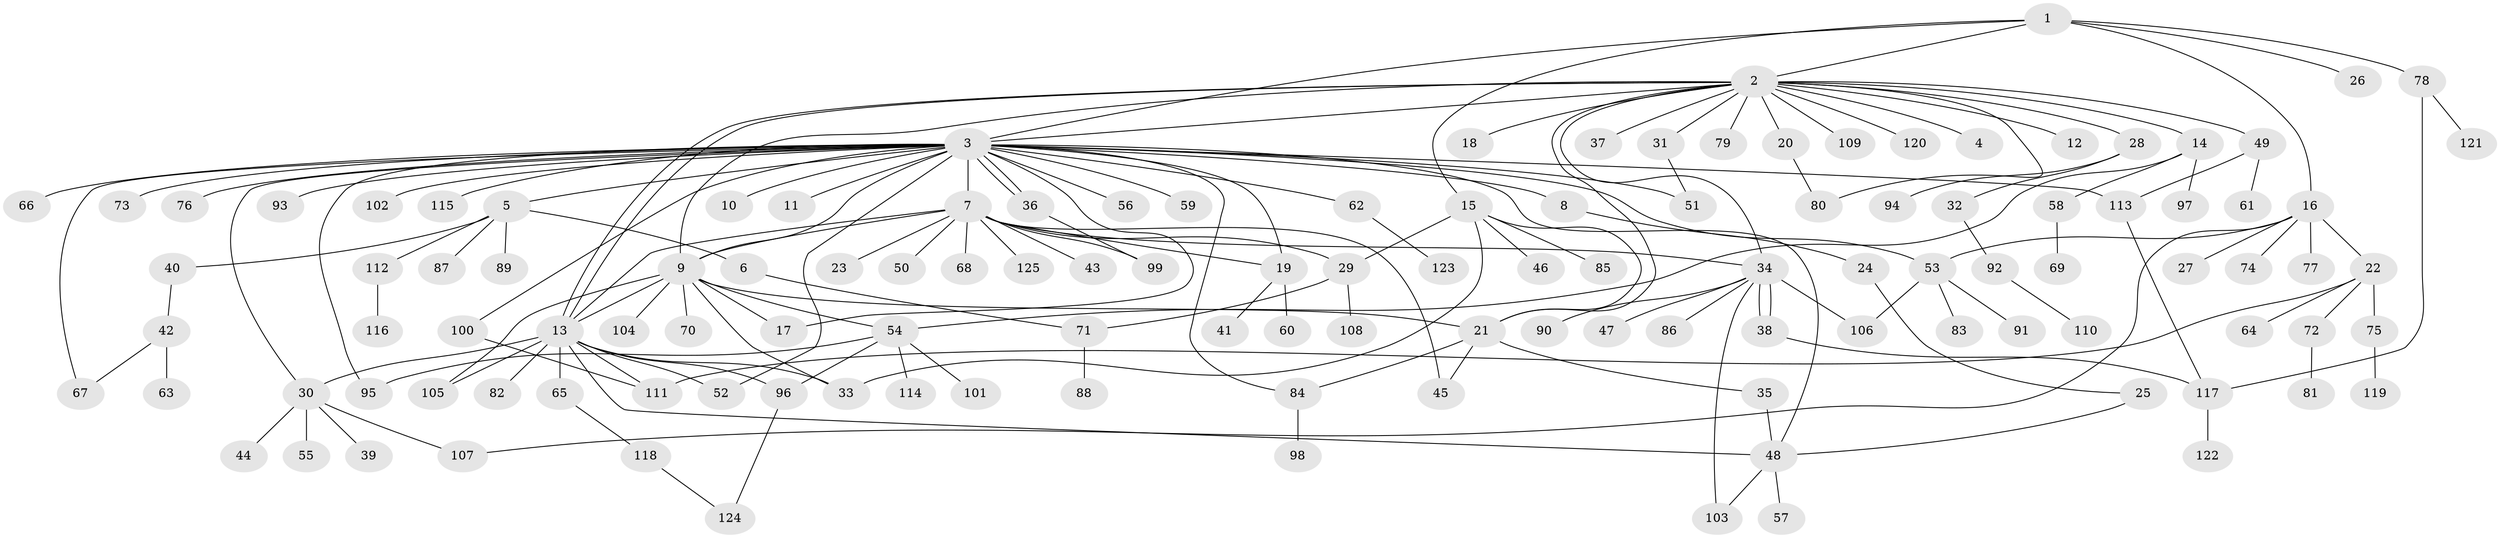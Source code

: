 // coarse degree distribution, {1: 0.8870967741935484, 8: 0.016129032258064516, 2: 0.04838709677419355, 32: 0.016129032258064516, 25: 0.016129032258064516, 4: 0.016129032258064516}
// Generated by graph-tools (version 1.1) at 2025/02/03/05/25 17:02:39]
// undirected, 125 vertices, 166 edges
graph export_dot {
graph [start="1"]
  node [color=gray90,style=filled];
  1;
  2;
  3;
  4;
  5;
  6;
  7;
  8;
  9;
  10;
  11;
  12;
  13;
  14;
  15;
  16;
  17;
  18;
  19;
  20;
  21;
  22;
  23;
  24;
  25;
  26;
  27;
  28;
  29;
  30;
  31;
  32;
  33;
  34;
  35;
  36;
  37;
  38;
  39;
  40;
  41;
  42;
  43;
  44;
  45;
  46;
  47;
  48;
  49;
  50;
  51;
  52;
  53;
  54;
  55;
  56;
  57;
  58;
  59;
  60;
  61;
  62;
  63;
  64;
  65;
  66;
  67;
  68;
  69;
  70;
  71;
  72;
  73;
  74;
  75;
  76;
  77;
  78;
  79;
  80;
  81;
  82;
  83;
  84;
  85;
  86;
  87;
  88;
  89;
  90;
  91;
  92;
  93;
  94;
  95;
  96;
  97;
  98;
  99;
  100;
  101;
  102;
  103;
  104;
  105;
  106;
  107;
  108;
  109;
  110;
  111;
  112;
  113;
  114;
  115;
  116;
  117;
  118;
  119;
  120;
  121;
  122;
  123;
  124;
  125;
  1 -- 2;
  1 -- 3;
  1 -- 15;
  1 -- 16;
  1 -- 26;
  1 -- 78;
  2 -- 3;
  2 -- 4;
  2 -- 9;
  2 -- 12;
  2 -- 13;
  2 -- 13;
  2 -- 14;
  2 -- 18;
  2 -- 20;
  2 -- 21;
  2 -- 28;
  2 -- 31;
  2 -- 34;
  2 -- 37;
  2 -- 49;
  2 -- 79;
  2 -- 80;
  2 -- 109;
  2 -- 120;
  3 -- 5;
  3 -- 7;
  3 -- 8;
  3 -- 9;
  3 -- 10;
  3 -- 11;
  3 -- 17;
  3 -- 19;
  3 -- 30;
  3 -- 36;
  3 -- 36;
  3 -- 48;
  3 -- 51;
  3 -- 52;
  3 -- 53;
  3 -- 56;
  3 -- 59;
  3 -- 62;
  3 -- 66;
  3 -- 67;
  3 -- 73;
  3 -- 76;
  3 -- 84;
  3 -- 93;
  3 -- 95;
  3 -- 100;
  3 -- 102;
  3 -- 113;
  3 -- 115;
  5 -- 6;
  5 -- 40;
  5 -- 87;
  5 -- 89;
  5 -- 112;
  6 -- 71;
  7 -- 9;
  7 -- 13;
  7 -- 19;
  7 -- 23;
  7 -- 29;
  7 -- 34;
  7 -- 43;
  7 -- 45;
  7 -- 50;
  7 -- 68;
  7 -- 99;
  7 -- 125;
  8 -- 24;
  9 -- 13;
  9 -- 17;
  9 -- 21;
  9 -- 33;
  9 -- 54;
  9 -- 70;
  9 -- 104;
  9 -- 105;
  13 -- 30;
  13 -- 33;
  13 -- 48;
  13 -- 52;
  13 -- 65;
  13 -- 82;
  13 -- 96;
  13 -- 105;
  13 -- 111;
  14 -- 54;
  14 -- 58;
  14 -- 97;
  15 -- 21;
  15 -- 29;
  15 -- 33;
  15 -- 46;
  15 -- 85;
  16 -- 22;
  16 -- 27;
  16 -- 53;
  16 -- 74;
  16 -- 77;
  16 -- 107;
  19 -- 41;
  19 -- 60;
  20 -- 80;
  21 -- 35;
  21 -- 45;
  21 -- 84;
  22 -- 64;
  22 -- 72;
  22 -- 75;
  22 -- 111;
  24 -- 25;
  25 -- 48;
  28 -- 32;
  28 -- 94;
  29 -- 71;
  29 -- 108;
  30 -- 39;
  30 -- 44;
  30 -- 55;
  30 -- 107;
  31 -- 51;
  32 -- 92;
  34 -- 38;
  34 -- 38;
  34 -- 47;
  34 -- 86;
  34 -- 90;
  34 -- 103;
  34 -- 106;
  35 -- 48;
  36 -- 99;
  38 -- 117;
  40 -- 42;
  42 -- 63;
  42 -- 67;
  48 -- 57;
  48 -- 103;
  49 -- 61;
  49 -- 113;
  53 -- 83;
  53 -- 91;
  53 -- 106;
  54 -- 95;
  54 -- 96;
  54 -- 101;
  54 -- 114;
  58 -- 69;
  62 -- 123;
  65 -- 118;
  71 -- 88;
  72 -- 81;
  75 -- 119;
  78 -- 117;
  78 -- 121;
  84 -- 98;
  92 -- 110;
  96 -- 124;
  100 -- 111;
  112 -- 116;
  113 -- 117;
  117 -- 122;
  118 -- 124;
}
